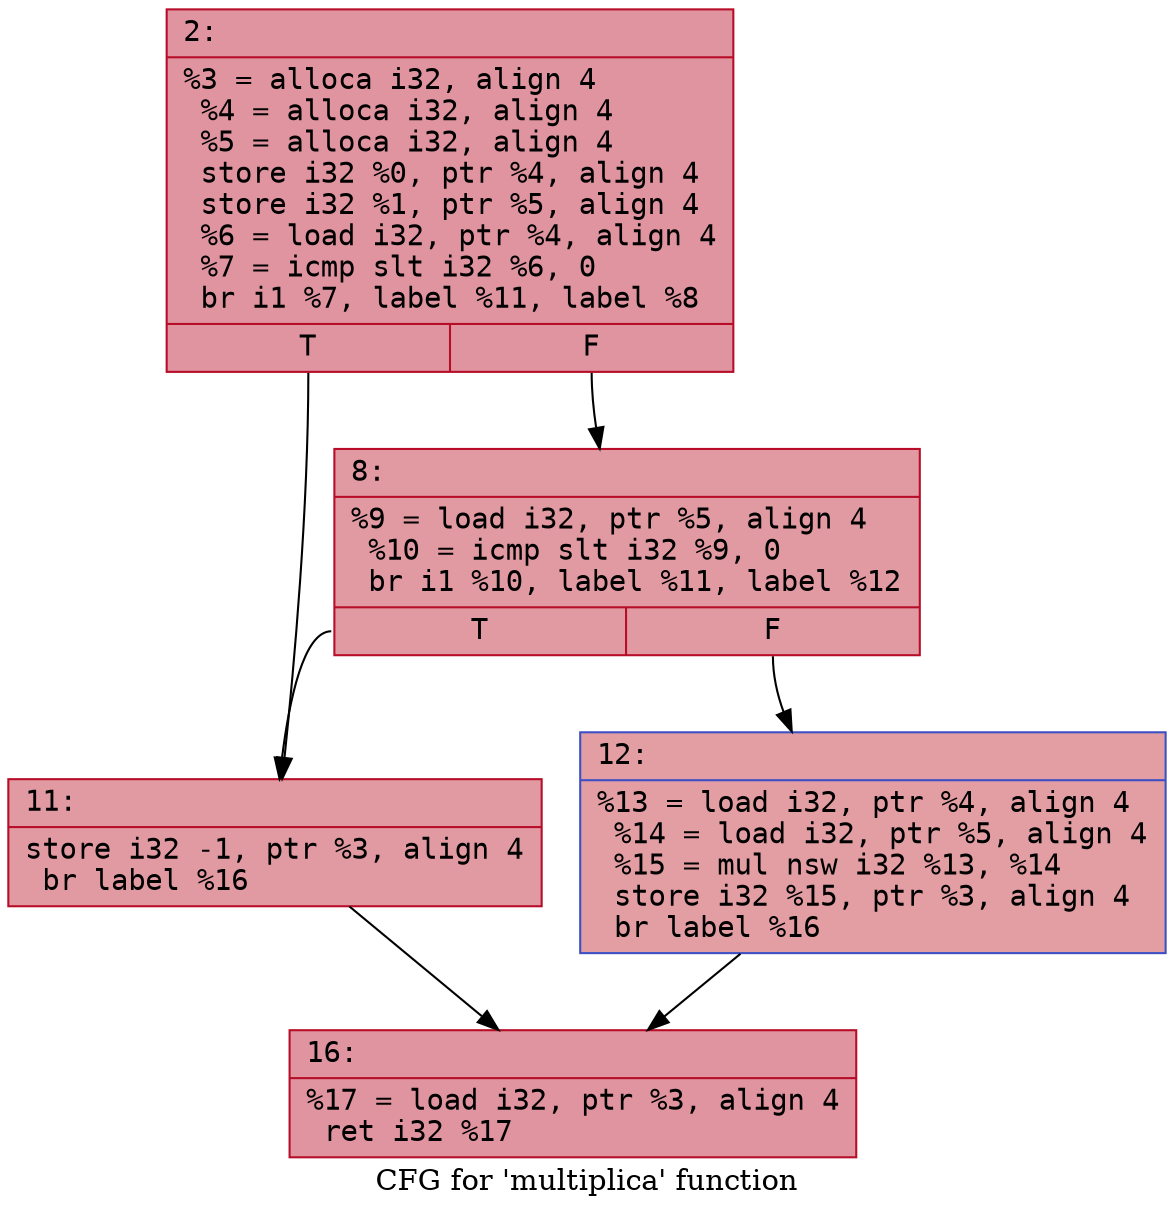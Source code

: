 digraph "CFG for 'multiplica' function" {
	label="CFG for 'multiplica' function";

	Node0x5efa87963fb0 [shape=record,color="#b70d28ff", style=filled, fillcolor="#b70d2870" fontname="Courier",label="{2:\l|  %3 = alloca i32, align 4\l  %4 = alloca i32, align 4\l  %5 = alloca i32, align 4\l  store i32 %0, ptr %4, align 4\l  store i32 %1, ptr %5, align 4\l  %6 = load i32, ptr %4, align 4\l  %7 = icmp slt i32 %6, 0\l  br i1 %7, label %11, label %8\l|{<s0>T|<s1>F}}"];
	Node0x5efa87963fb0:s0 -> Node0x5efa87964e20[tooltip="2 -> 11\nProbability 37.50%" ];
	Node0x5efa87963fb0:s1 -> Node0x5efa87964dd0[tooltip="2 -> 8\nProbability 62.50%" ];
	Node0x5efa87964dd0 [shape=record,color="#b70d28ff", style=filled, fillcolor="#bb1b2c70" fontname="Courier",label="{8:\l|  %9 = load i32, ptr %5, align 4\l  %10 = icmp slt i32 %9, 0\l  br i1 %10, label %11, label %12\l|{<s0>T|<s1>F}}"];
	Node0x5efa87964dd0:s0 -> Node0x5efa87964e20[tooltip="8 -> 11\nProbability 37.50%" ];
	Node0x5efa87964dd0:s1 -> Node0x5efa87964e70[tooltip="8 -> 12\nProbability 62.50%" ];
	Node0x5efa87964e20 [shape=record,color="#b70d28ff", style=filled, fillcolor="#bb1b2c70" fontname="Courier",label="{11:\l|  store i32 -1, ptr %3, align 4\l  br label %16\l}"];
	Node0x5efa87964e20 -> Node0x5efa87964ec0[tooltip="11 -> 16\nProbability 100.00%" ];
	Node0x5efa87964e70 [shape=record,color="#3d50c3ff", style=filled, fillcolor="#be242e70" fontname="Courier",label="{12:\l|  %13 = load i32, ptr %4, align 4\l  %14 = load i32, ptr %5, align 4\l  %15 = mul nsw i32 %13, %14\l  store i32 %15, ptr %3, align 4\l  br label %16\l}"];
	Node0x5efa87964e70 -> Node0x5efa87964ec0[tooltip="12 -> 16\nProbability 100.00%" ];
	Node0x5efa87964ec0 [shape=record,color="#b70d28ff", style=filled, fillcolor="#b70d2870" fontname="Courier",label="{16:\l|  %17 = load i32, ptr %3, align 4\l  ret i32 %17\l}"];
}
